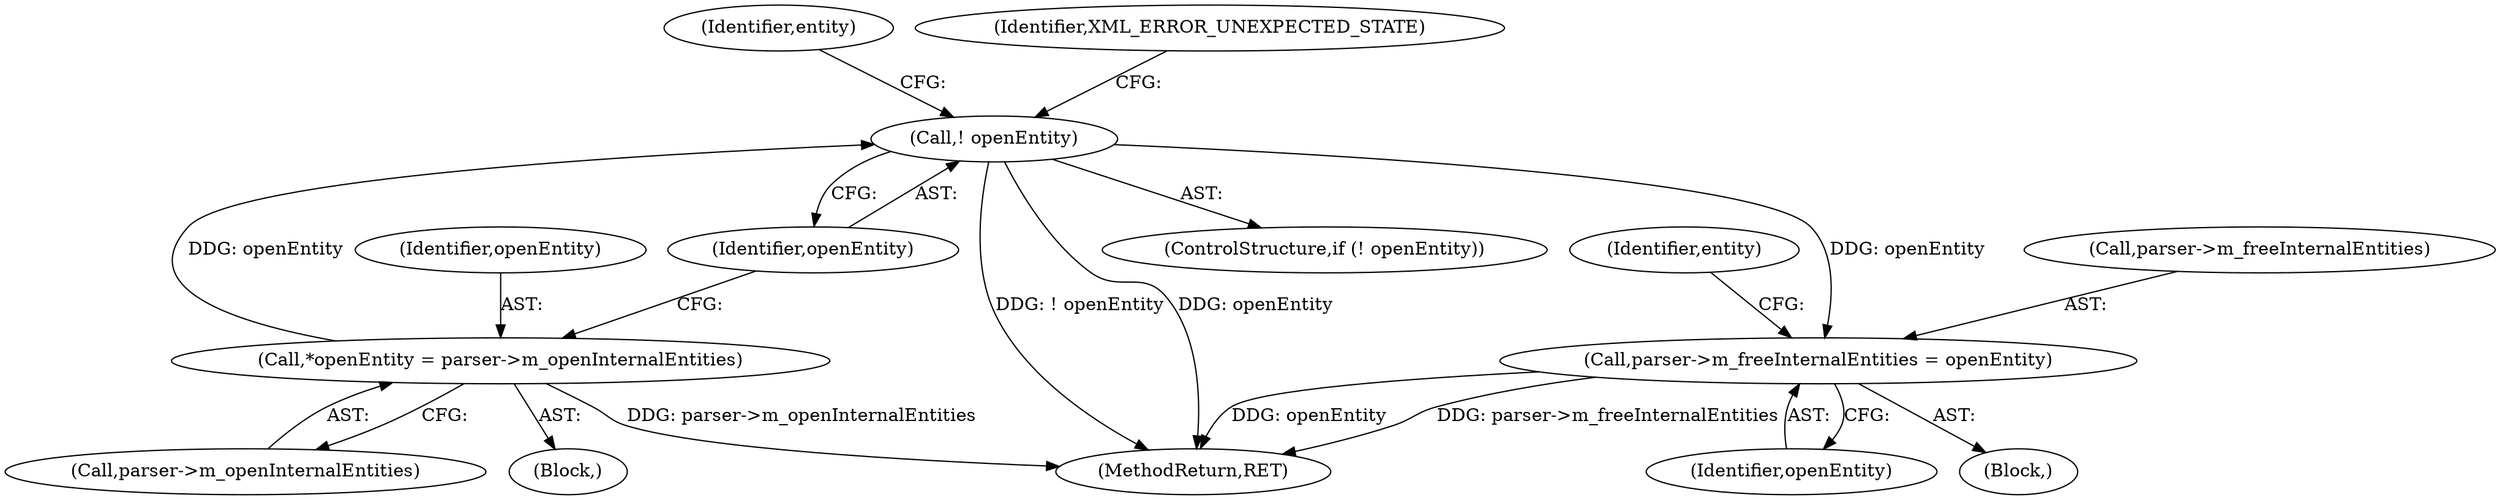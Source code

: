 digraph "0_libexpat_c20b758c332d9a13afbbb276d30db1d183a85d43_1@API" {
"1000258" [label="(Call,parser->m_freeInternalEntities = openEntity)"];
"1000121" [label="(Call,! openEntity)"];
"1000115" [label="(Call,*openEntity = parser->m_openInternalEntities)"];
"1000121" [label="(Call,! openEntity)"];
"1000116" [label="(Identifier,openEntity)"];
"1000262" [label="(Identifier,openEntity)"];
"1000122" [label="(Identifier,openEntity)"];
"1000115" [label="(Call,*openEntity = parser->m_openInternalEntities)"];
"1000126" [label="(Identifier,entity)"];
"1000334" [label="(MethodReturn,RET)"];
"1000259" [label="(Call,parser->m_freeInternalEntities)"];
"1000120" [label="(ControlStructure,if (! openEntity))"];
"1000265" [label="(Identifier,entity)"];
"1000238" [label="(Block,)"];
"1000117" [label="(Call,parser->m_openInternalEntities)"];
"1000108" [label="(Block,)"];
"1000124" [label="(Identifier,XML_ERROR_UNEXPECTED_STATE)"];
"1000258" [label="(Call,parser->m_freeInternalEntities = openEntity)"];
"1000258" -> "1000238"  [label="AST: "];
"1000258" -> "1000262"  [label="CFG: "];
"1000259" -> "1000258"  [label="AST: "];
"1000262" -> "1000258"  [label="AST: "];
"1000265" -> "1000258"  [label="CFG: "];
"1000258" -> "1000334"  [label="DDG: parser->m_freeInternalEntities"];
"1000258" -> "1000334"  [label="DDG: openEntity"];
"1000121" -> "1000258"  [label="DDG: openEntity"];
"1000121" -> "1000120"  [label="AST: "];
"1000121" -> "1000122"  [label="CFG: "];
"1000122" -> "1000121"  [label="AST: "];
"1000124" -> "1000121"  [label="CFG: "];
"1000126" -> "1000121"  [label="CFG: "];
"1000121" -> "1000334"  [label="DDG: ! openEntity"];
"1000121" -> "1000334"  [label="DDG: openEntity"];
"1000115" -> "1000121"  [label="DDG: openEntity"];
"1000115" -> "1000108"  [label="AST: "];
"1000115" -> "1000117"  [label="CFG: "];
"1000116" -> "1000115"  [label="AST: "];
"1000117" -> "1000115"  [label="AST: "];
"1000122" -> "1000115"  [label="CFG: "];
"1000115" -> "1000334"  [label="DDG: parser->m_openInternalEntities"];
}
